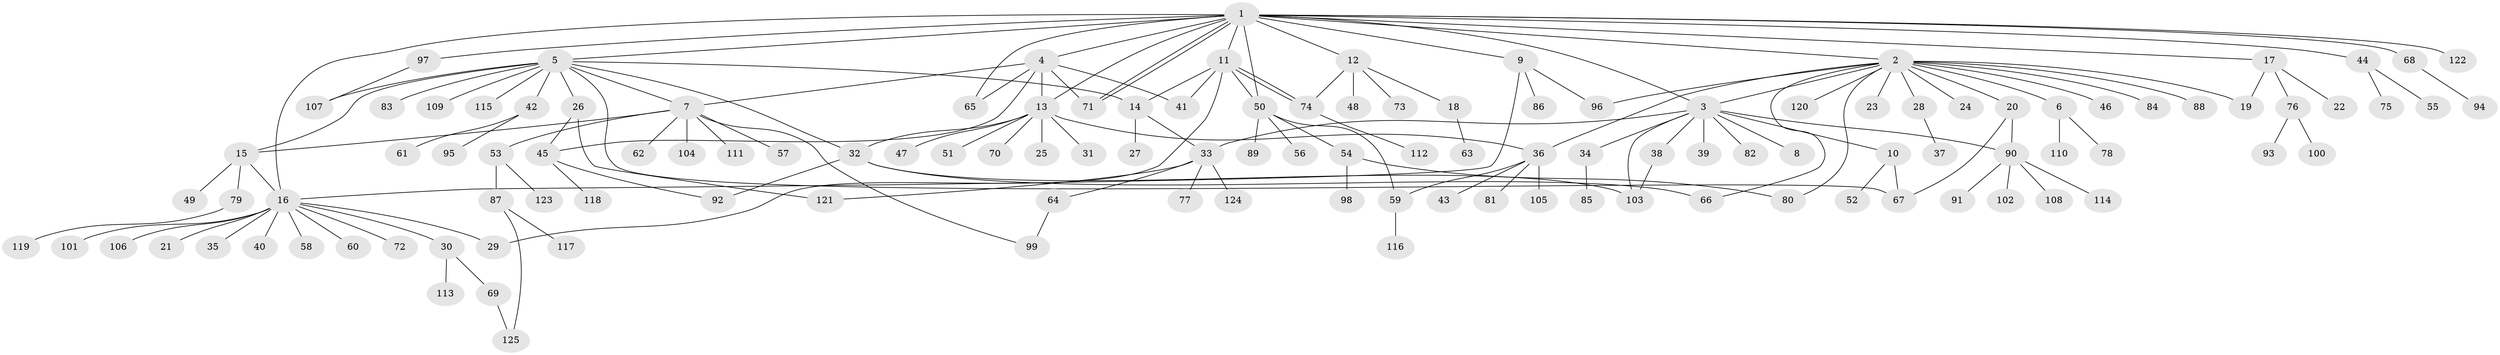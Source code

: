 // Generated by graph-tools (version 1.1) at 2025/14/03/09/25 04:14:32]
// undirected, 125 vertices, 158 edges
graph export_dot {
graph [start="1"]
  node [color=gray90,style=filled];
  1;
  2;
  3;
  4;
  5;
  6;
  7;
  8;
  9;
  10;
  11;
  12;
  13;
  14;
  15;
  16;
  17;
  18;
  19;
  20;
  21;
  22;
  23;
  24;
  25;
  26;
  27;
  28;
  29;
  30;
  31;
  32;
  33;
  34;
  35;
  36;
  37;
  38;
  39;
  40;
  41;
  42;
  43;
  44;
  45;
  46;
  47;
  48;
  49;
  50;
  51;
  52;
  53;
  54;
  55;
  56;
  57;
  58;
  59;
  60;
  61;
  62;
  63;
  64;
  65;
  66;
  67;
  68;
  69;
  70;
  71;
  72;
  73;
  74;
  75;
  76;
  77;
  78;
  79;
  80;
  81;
  82;
  83;
  84;
  85;
  86;
  87;
  88;
  89;
  90;
  91;
  92;
  93;
  94;
  95;
  96;
  97;
  98;
  99;
  100;
  101;
  102;
  103;
  104;
  105;
  106;
  107;
  108;
  109;
  110;
  111;
  112;
  113;
  114;
  115;
  116;
  117;
  118;
  119;
  120;
  121;
  122;
  123;
  124;
  125;
  1 -- 2;
  1 -- 3;
  1 -- 4;
  1 -- 5;
  1 -- 9;
  1 -- 11;
  1 -- 12;
  1 -- 13;
  1 -- 16;
  1 -- 17;
  1 -- 44;
  1 -- 50;
  1 -- 65;
  1 -- 68;
  1 -- 71;
  1 -- 71;
  1 -- 97;
  1 -- 122;
  2 -- 3;
  2 -- 6;
  2 -- 19;
  2 -- 20;
  2 -- 23;
  2 -- 24;
  2 -- 28;
  2 -- 36;
  2 -- 46;
  2 -- 66;
  2 -- 80;
  2 -- 84;
  2 -- 88;
  2 -- 96;
  2 -- 120;
  3 -- 8;
  3 -- 10;
  3 -- 33;
  3 -- 34;
  3 -- 38;
  3 -- 39;
  3 -- 82;
  3 -- 90;
  3 -- 103;
  4 -- 7;
  4 -- 13;
  4 -- 41;
  4 -- 45;
  4 -- 65;
  4 -- 71;
  5 -- 7;
  5 -- 14;
  5 -- 15;
  5 -- 26;
  5 -- 32;
  5 -- 42;
  5 -- 67;
  5 -- 83;
  5 -- 107;
  5 -- 109;
  5 -- 115;
  6 -- 78;
  6 -- 110;
  7 -- 15;
  7 -- 53;
  7 -- 57;
  7 -- 62;
  7 -- 99;
  7 -- 104;
  7 -- 111;
  9 -- 16;
  9 -- 86;
  9 -- 96;
  10 -- 52;
  10 -- 67;
  11 -- 14;
  11 -- 29;
  11 -- 41;
  11 -- 50;
  11 -- 74;
  11 -- 74;
  12 -- 18;
  12 -- 48;
  12 -- 73;
  12 -- 74;
  13 -- 25;
  13 -- 31;
  13 -- 32;
  13 -- 36;
  13 -- 47;
  13 -- 51;
  13 -- 70;
  14 -- 27;
  14 -- 33;
  15 -- 16;
  15 -- 49;
  15 -- 79;
  16 -- 21;
  16 -- 29;
  16 -- 30;
  16 -- 35;
  16 -- 40;
  16 -- 58;
  16 -- 60;
  16 -- 72;
  16 -- 101;
  16 -- 106;
  17 -- 19;
  17 -- 22;
  17 -- 76;
  18 -- 63;
  20 -- 67;
  20 -- 90;
  26 -- 45;
  26 -- 121;
  28 -- 37;
  30 -- 69;
  30 -- 113;
  32 -- 66;
  32 -- 92;
  32 -- 103;
  33 -- 64;
  33 -- 77;
  33 -- 121;
  33 -- 124;
  34 -- 85;
  36 -- 43;
  36 -- 59;
  36 -- 81;
  36 -- 105;
  38 -- 103;
  42 -- 61;
  42 -- 95;
  44 -- 55;
  44 -- 75;
  45 -- 92;
  45 -- 118;
  50 -- 54;
  50 -- 56;
  50 -- 59;
  50 -- 89;
  53 -- 87;
  53 -- 123;
  54 -- 80;
  54 -- 98;
  59 -- 116;
  64 -- 99;
  68 -- 94;
  69 -- 125;
  74 -- 112;
  76 -- 93;
  76 -- 100;
  79 -- 119;
  87 -- 117;
  87 -- 125;
  90 -- 91;
  90 -- 102;
  90 -- 108;
  90 -- 114;
  97 -- 107;
}
